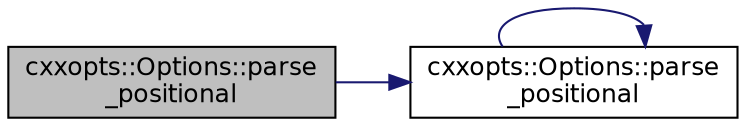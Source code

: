 digraph "cxxopts::Options::parse_positional"
{
 // INTERACTIVE_SVG=YES
 // LATEX_PDF_SIZE
  edge [fontname="Helvetica",fontsize="12",labelfontname="Helvetica",labelfontsize="12"];
  node [fontname="Helvetica",fontsize="12",shape=record];
  rankdir="LR";
  Node1 [label="cxxopts::Options::parse\l_positional",height=0.2,width=0.4,color="black", fillcolor="grey75", style="filled", fontcolor="black",tooltip=" "];
  Node1 -> Node2 [color="midnightblue",fontsize="12",style="solid",fontname="Helvetica"];
  Node2 [label="cxxopts::Options::parse\l_positional",height=0.2,width=0.4,color="black", fillcolor="white", style="filled",URL="$a01050.html#a08d69938b38f43d9bc534ec3b60e672b",tooltip=" "];
  Node2 -> Node2 [color="midnightblue",fontsize="12",style="solid",fontname="Helvetica"];
}
